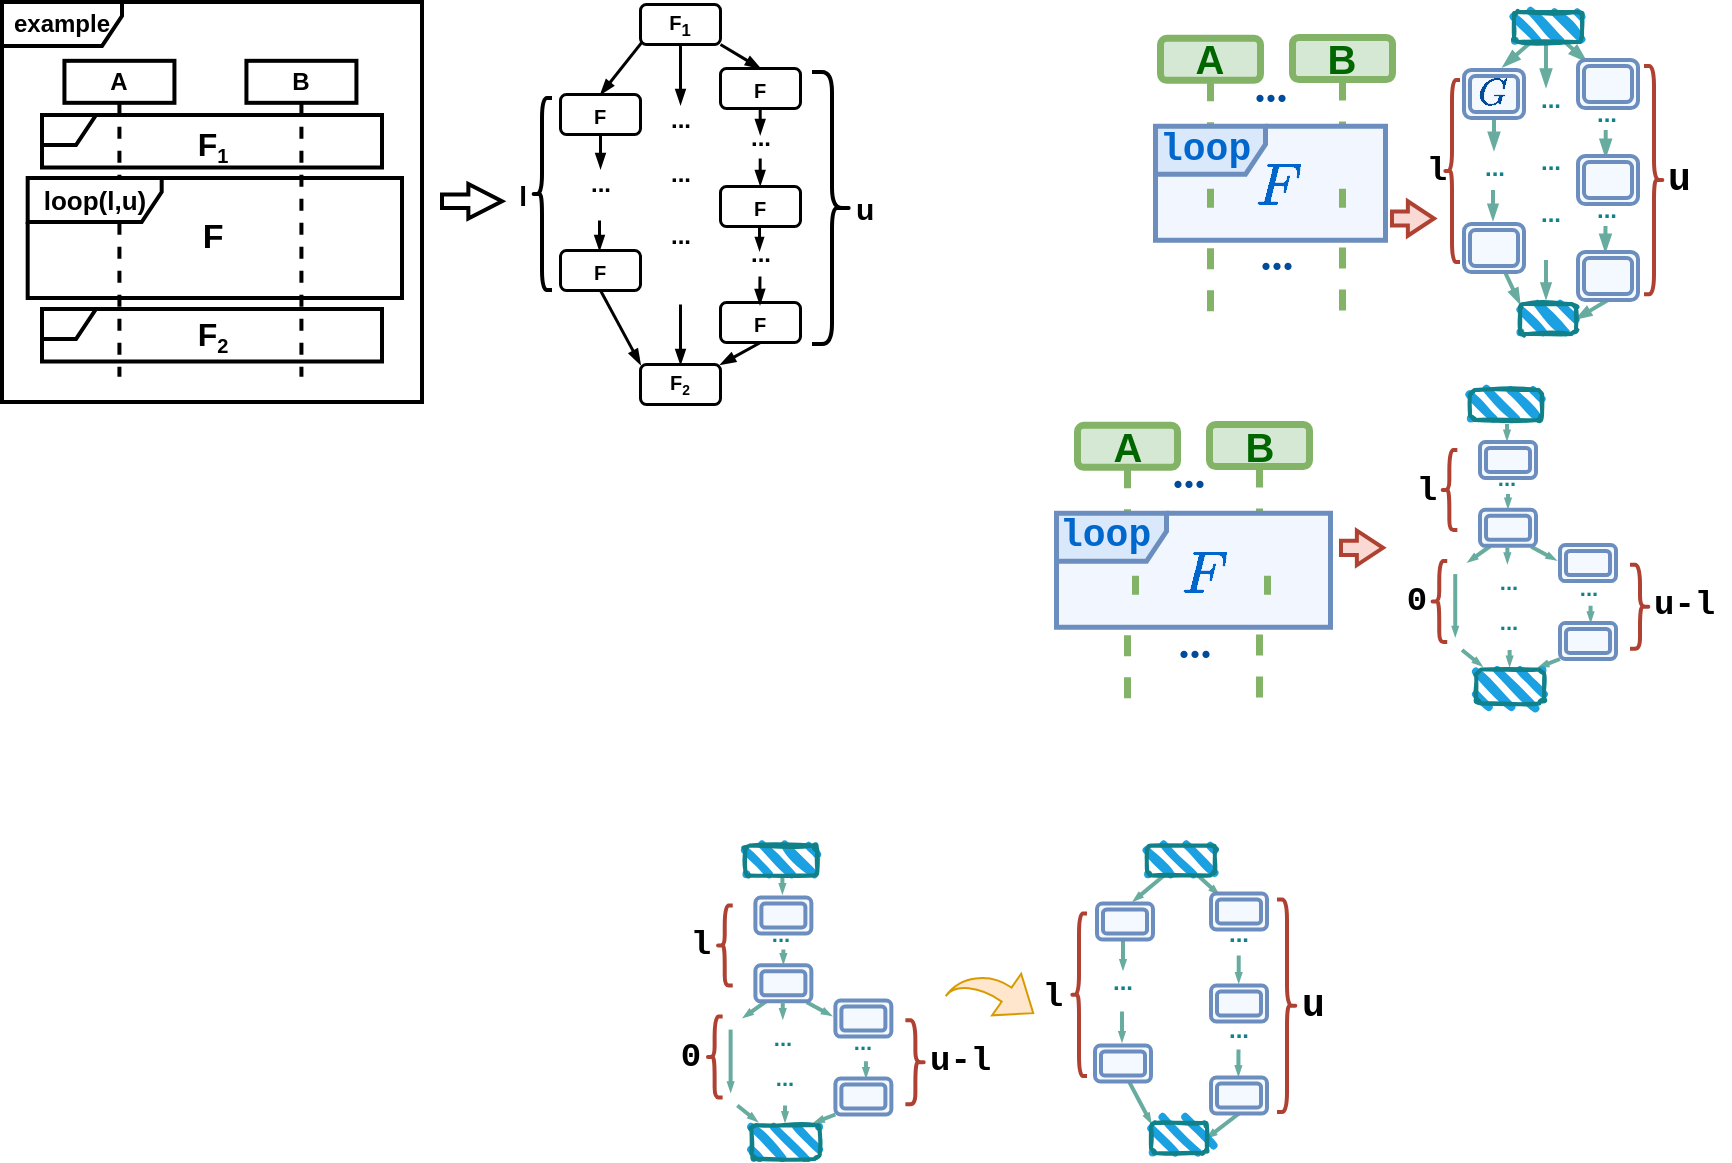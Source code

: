 <mxfile version="28.1.2">
  <diagram name="第 1 页" id="LlDZJBcikCnKS_ieD5xa">
    <mxGraphModel dx="507" dy="344" grid="0" gridSize="10" guides="1" tooltips="1" connect="1" arrows="1" fold="1" page="1" pageScale="1" pageWidth="1169" pageHeight="1654" math="1" shadow="0">
      <root>
        <mxCell id="0" />
        <mxCell id="1" parent="0" />
        <mxCell id="3ZQkabryq9K_oyZJ6_sS-5" style="rounded=0;orthogonalLoop=1;jettySize=auto;html=1;fontStyle=1;strokeWidth=2;endSize=0;endArrow=blockThin;endFill=1;strokeColor=light-dark(#68ab9f, #ededed);" parent="1" edge="1">
          <mxGeometry relative="1" as="geometry">
            <mxPoint x="804.67" y="332.43" as="sourcePoint" />
            <mxPoint x="817" y="339" as="targetPoint" />
          </mxGeometry>
        </mxCell>
        <mxCell id="3ZQkabryq9K_oyZJ6_sS-68" value="" style="edgeStyle=orthogonalEdgeStyle;rounded=0;orthogonalLoop=1;jettySize=auto;html=1;fontStyle=1;strokeWidth=2;endSize=0;endArrow=blockThin;endFill=1;strokeColor=light-dark(#68ab9f, #ededed);startSize=2;" parent="1" edge="1">
          <mxGeometry relative="1" as="geometry">
            <mxPoint x="834.02" y="369.92" as="targetPoint" />
            <mxPoint x="834.28" y="361.93" as="sourcePoint" />
            <Array as="points">
              <mxPoint x="834.28" y="369.92" />
            </Array>
          </mxGeometry>
        </mxCell>
        <mxCell id="3ZQkabryq9K_oyZJ6_sS-72" style="rounded=0;orthogonalLoop=1;jettySize=auto;html=1;fontStyle=1;strokeWidth=2;endSize=0;endArrow=blockThin;endFill=1;strokeColor=light-dark(#68ab9f, #ededed);" parent="1" edge="1">
          <mxGeometry relative="1" as="geometry">
            <mxPoint x="784.17" y="332" as="sourcePoint" />
            <mxPoint x="773" y="340" as="targetPoint" />
          </mxGeometry>
        </mxCell>
        <mxCell id="3ZQkabryq9K_oyZJ6_sS-34" value="" style="edgeStyle=orthogonalEdgeStyle;rounded=0;orthogonalLoop=1;jettySize=auto;html=1;fontStyle=1;strokeWidth=2;endSize=0;endArrow=blockThin;endFill=1;strokeColor=light-dark(#68ab9f, #ededed);startSize=2;" parent="1" edge="1">
          <mxGeometry relative="1" as="geometry">
            <mxPoint x="792.24" y="278.99" as="targetPoint" />
            <mxPoint x="792.5" y="271" as="sourcePoint" />
            <Array as="points">
              <mxPoint x="792.5" y="278.99" />
            </Array>
          </mxGeometry>
        </mxCell>
        <mxCell id="34X_elYX6h45MBW99sLK-50" style="rounded=0;orthogonalLoop=1;jettySize=auto;html=1;exitX=0.029;exitY=0.917;exitDx=0;exitDy=0;fontStyle=1;strokeWidth=1.5;endSize=4;entryX=0.5;entryY=0;entryDx=0;entryDy=0;endArrow=blockThin;endFill=1;exitPerimeter=0;" parent="1" source="34X_elYX6h45MBW99sLK-278" target="34X_elYX6h45MBW99sLK-55" edge="1">
          <mxGeometry relative="1" as="geometry">
            <mxPoint x="366.075" y="76.094" as="sourcePoint" />
          </mxGeometry>
        </mxCell>
        <mxCell id="34X_elYX6h45MBW99sLK-51" style="rounded=0;orthogonalLoop=1;jettySize=auto;html=1;exitX=0.5;exitY=1;exitDx=0;exitDy=0;fontStyle=1;strokeWidth=1.5;endSize=4;endArrow=blockThin;endFill=1;" parent="1" source="34X_elYX6h45MBW99sLK-278" edge="1">
          <mxGeometry relative="1" as="geometry">
            <mxPoint x="371.406" y="90.294" as="sourcePoint" />
            <mxPoint x="379" y="111" as="targetPoint" />
          </mxGeometry>
        </mxCell>
        <mxCell id="34X_elYX6h45MBW99sLK-116" style="rounded=0;orthogonalLoop=1;jettySize=auto;html=1;entryX=0.5;entryY=0;entryDx=0;entryDy=0;fontStyle=1;strokeWidth=1.5;endSize=4;endArrow=blockThin;endFill=1;exitX=1;exitY=1;exitDx=0;exitDy=0;" parent="1" source="34X_elYX6h45MBW99sLK-278" target="34X_elYX6h45MBW99sLK-187" edge="1">
          <mxGeometry relative="1" as="geometry">
            <mxPoint x="400.199" y="78.391" as="sourcePoint" />
            <mxPoint x="444" y="101" as="targetPoint" />
          </mxGeometry>
        </mxCell>
        <mxCell id="34X_elYX6h45MBW99sLK-55" value="&lt;span style=&quot;font-size: 10px;&quot;&gt;F&lt;/span&gt;&lt;span style=&quot;font-size: 8.333px;&quot;&gt;&lt;/span&gt;" style="rounded=1;whiteSpace=wrap;html=1;verticalAlign=bottom;fontStyle=1;strokeWidth=1.5;" parent="1" vertex="1">
          <mxGeometry x="319" y="106" width="40" height="20" as="geometry" />
        </mxCell>
        <mxCell id="34X_elYX6h45MBW99sLK-88" style="edgeStyle=orthogonalEdgeStyle;rounded=0;orthogonalLoop=1;jettySize=auto;html=1;exitX=0.5;exitY=1;exitDx=0;exitDy=0;fontStyle=1;strokeWidth=1.5;endSize=4;endArrow=blockThin;endFill=1;" parent="1" edge="1">
          <mxGeometry relative="1" as="geometry">
            <mxPoint x="338.5" y="184" as="targetPoint" />
            <mxPoint x="338.5" y="169" as="sourcePoint" />
          </mxGeometry>
        </mxCell>
        <mxCell id="34X_elYX6h45MBW99sLK-90" value="" style="rounded=0;orthogonalLoop=1;jettySize=auto;html=1;exitX=0.5;exitY=1;exitDx=0;exitDy=0;fontStyle=1;strokeWidth=1.5;endSize=4;endArrow=blockThin;endFill=1;" parent="1" edge="1">
          <mxGeometry relative="1" as="geometry">
            <mxPoint x="339" y="143" as="targetPoint" />
            <mxPoint x="339" y="126" as="sourcePoint" />
          </mxGeometry>
        </mxCell>
        <mxCell id="34X_elYX6h45MBW99sLK-121" style="rounded=0;orthogonalLoop=1;jettySize=auto;html=1;entryX=0;entryY=0;entryDx=0;entryDy=0;exitX=0.5;exitY=1;exitDx=0;exitDy=0;fontStyle=1;strokeWidth=1.5;endSize=4;endArrow=blockThin;endFill=1;" parent="1" source="34X_elYX6h45MBW99sLK-182" target="34X_elYX6h45MBW99sLK-279" edge="1">
          <mxGeometry relative="1" as="geometry">
            <mxPoint x="328.043" y="220.5" as="sourcePoint" />
            <mxPoint x="364.517" y="255.234" as="targetPoint" />
          </mxGeometry>
        </mxCell>
        <mxCell id="34X_elYX6h45MBW99sLK-118" value="..." style="text;html=1;align=center;verticalAlign=middle;resizable=0;points=[];autosize=1;strokeColor=none;fillColor=none;fontStyle=1;strokeWidth=1.5;" parent="1" vertex="1">
          <mxGeometry x="365" y="106" width="28" height="26" as="geometry" />
        </mxCell>
        <mxCell id="34X_elYX6h45MBW99sLK-119" value="..." style="text;html=1;align=center;verticalAlign=middle;resizable=0;points=[];autosize=1;strokeColor=none;fillColor=none;fontStyle=1;strokeWidth=1.5;" parent="1" vertex="1">
          <mxGeometry x="365" y="133" width="28" height="26" as="geometry" />
        </mxCell>
        <mxCell id="34X_elYX6h45MBW99sLK-122" style="rounded=0;orthogonalLoop=1;jettySize=auto;html=1;entryX=1;entryY=0;entryDx=0;entryDy=0;exitX=0.5;exitY=1;exitDx=0;exitDy=0;fontStyle=1;strokeWidth=1.5;endSize=4;endArrow=blockThin;endFill=1;" parent="1" source="34X_elYX6h45MBW99sLK-196" target="34X_elYX6h45MBW99sLK-279" edge="1">
          <mxGeometry relative="1" as="geometry">
            <mxPoint x="435" y="244.174" as="sourcePoint" />
            <mxPoint x="402.196" y="254.619" as="targetPoint" />
          </mxGeometry>
        </mxCell>
        <mxCell id="34X_elYX6h45MBW99sLK-123" value="..." style="text;html=1;align=center;verticalAlign=middle;resizable=0;points=[];autosize=1;strokeColor=none;fillColor=none;fontStyle=1;strokeWidth=1.5;" parent="1" vertex="1">
          <mxGeometry x="325" y="138" width="28" height="26" as="geometry" />
        </mxCell>
        <mxCell id="34X_elYX6h45MBW99sLK-128" style="rounded=0;orthogonalLoop=1;jettySize=auto;html=1;entryX=0.5;entryY=0;entryDx=0;entryDy=0;fontStyle=1;strokeWidth=1.5;endSize=4;endArrow=blockThin;endFill=1;" parent="1" target="34X_elYX6h45MBW99sLK-279" edge="1">
          <mxGeometry relative="1" as="geometry">
            <mxPoint x="379" y="211" as="sourcePoint" />
            <mxPoint x="391.249" y="245.23" as="targetPoint" />
          </mxGeometry>
        </mxCell>
        <mxCell id="34X_elYX6h45MBW99sLK-182" value="&lt;span style=&quot;font-size: 10px;&quot;&gt;F&lt;/span&gt;&lt;span style=&quot;font-size: 8.333px;&quot;&gt;&lt;/span&gt;" style="rounded=1;whiteSpace=wrap;html=1;verticalAlign=bottom;fontStyle=1;strokeWidth=1.5;" parent="1" vertex="1">
          <mxGeometry x="319" y="184" width="40" height="20" as="geometry" />
        </mxCell>
        <mxCell id="34X_elYX6h45MBW99sLK-187" value="&lt;span style=&quot;font-size: 10px;&quot;&gt;F&lt;/span&gt;&lt;span style=&quot;font-size: 8.333px;&quot;&gt;&lt;/span&gt;" style="rounded=1;whiteSpace=wrap;html=1;verticalAlign=bottom;fontStyle=1;strokeWidth=1.5;" parent="1" vertex="1">
          <mxGeometry x="399" y="93" width="40" height="20" as="geometry" />
        </mxCell>
        <mxCell id="34X_elYX6h45MBW99sLK-190" style="rounded=0;orthogonalLoop=1;jettySize=auto;html=1;exitX=0.5;exitY=1;exitDx=0;exitDy=0;entryX=0.5;entryY=0;entryDx=0;entryDy=0;fontStyle=1;strokeWidth=1.5;endSize=4;endArrow=blockThin;endFill=1;" parent="1" edge="1">
          <mxGeometry relative="1" as="geometry">
            <mxPoint x="418.85" y="113" as="sourcePoint" />
            <mxPoint x="418.85" y="126" as="targetPoint" />
          </mxGeometry>
        </mxCell>
        <mxCell id="34X_elYX6h45MBW99sLK-192" style="edgeStyle=orthogonalEdgeStyle;rounded=0;orthogonalLoop=1;jettySize=auto;html=1;exitX=0.5;exitY=1;exitDx=0;exitDy=0;fontStyle=1;strokeWidth=1.5;endSize=3;endArrow=blockThin;endFill=1;" parent="1" edge="1">
          <mxGeometry relative="1" as="geometry">
            <mxPoint x="418.5" y="184" as="targetPoint" />
            <mxPoint x="418.5" y="172" as="sourcePoint" />
          </mxGeometry>
        </mxCell>
        <mxCell id="34X_elYX6h45MBW99sLK-195" value="&lt;span style=&quot;font-size: 10px;&quot;&gt;F&lt;/span&gt;&lt;span style=&quot;font-size: 8.333px;&quot;&gt;&lt;/span&gt;" style="rounded=1;whiteSpace=wrap;html=1;verticalAlign=bottom;fontStyle=1;strokeWidth=1.5;" parent="1" vertex="1">
          <mxGeometry x="399" y="152" width="40" height="20" as="geometry" />
        </mxCell>
        <mxCell id="34X_elYX6h45MBW99sLK-196" value="&lt;span style=&quot;font-size: 10px;&quot;&gt;F&lt;/span&gt;&lt;span style=&quot;font-size: 8.333px;&quot;&gt;&lt;/span&gt;" style="rounded=1;whiteSpace=wrap;html=1;verticalAlign=bottom;fontStyle=1;strokeWidth=1.5;" parent="1" vertex="1">
          <mxGeometry x="399" y="210" width="40" height="20" as="geometry" />
        </mxCell>
        <mxCell id="34X_elYX6h45MBW99sLK-197" style="edgeStyle=orthogonalEdgeStyle;rounded=0;orthogonalLoop=1;jettySize=auto;html=1;exitX=0.5;exitY=1;exitDx=0;exitDy=0;fontStyle=1;strokeWidth=1.5;endSize=4;endArrow=blockThin;endFill=1;" parent="1" edge="1">
          <mxGeometry relative="1" as="geometry">
            <mxPoint x="418.85" y="151.5" as="targetPoint" />
            <mxPoint x="418.85" y="138" as="sourcePoint" />
          </mxGeometry>
        </mxCell>
        <mxCell id="34X_elYX6h45MBW99sLK-198" value="..." style="text;html=1;align=center;verticalAlign=middle;resizable=0;points=[];autosize=1;strokeColor=none;fillColor=none;fontStyle=1;strokeWidth=1.5;" parent="1" vertex="1">
          <mxGeometry x="405" y="114.75" width="28" height="26" as="geometry" />
        </mxCell>
        <mxCell id="34X_elYX6h45MBW99sLK-201" style="edgeStyle=orthogonalEdgeStyle;rounded=0;orthogonalLoop=1;jettySize=auto;html=1;exitX=0.5;exitY=1;exitDx=0;exitDy=0;fontStyle=1;strokeWidth=1.5;endSize=4;endArrow=blockThin;endFill=1;" parent="1" edge="1">
          <mxGeometry relative="1" as="geometry">
            <mxPoint x="418.74" y="211" as="targetPoint" />
            <mxPoint x="418.74" y="197" as="sourcePoint" />
            <Array as="points">
              <mxPoint x="419" y="201" />
              <mxPoint x="419" y="201" />
            </Array>
          </mxGeometry>
        </mxCell>
        <mxCell id="34X_elYX6h45MBW99sLK-202" value="..." style="text;html=1;align=center;verticalAlign=middle;resizable=0;points=[];autosize=1;strokeColor=none;fillColor=none;fontStyle=1;strokeWidth=1.5;" parent="1" vertex="1">
          <mxGeometry x="405" y="173" width="28" height="26" as="geometry" />
        </mxCell>
        <mxCell id="34X_elYX6h45MBW99sLK-265" value="" style="html=1;shadow=0;dashed=0;align=center;verticalAlign=middle;shape=mxgraph.arrows2.arrow;dy=0.61;dx=16.82;notch=0;strokeWidth=2;" parent="1" vertex="1">
          <mxGeometry x="260" y="151" width="30" height="17.25" as="geometry" />
        </mxCell>
        <mxCell id="34X_elYX6h45MBW99sLK-266" value="" style="group" parent="1" vertex="1" connectable="0">
          <mxGeometry x="40" y="60" width="210" height="200" as="geometry" />
        </mxCell>
        <mxCell id="34X_elYX6h45MBW99sLK-267" value="A" style="shape=umlLifeline;perimeter=lifelinePerimeter;whiteSpace=wrap;html=1;container=0;dropTarget=0;collapsible=0;recursiveResize=0;outlineConnect=0;portConstraint=eastwest;newEdgeStyle={&quot;curved&quot;:0,&quot;rounded&quot;:0};size=21;fontStyle=1;strokeWidth=2;" parent="34X_elYX6h45MBW99sLK-266" vertex="1">
          <mxGeometry x="31.214" y="29.408" width="55" height="158" as="geometry" />
        </mxCell>
        <mxCell id="34X_elYX6h45MBW99sLK-268" value="&lt;font style=&quot;font-size: 13px;&quot;&gt;loop(l,u)&lt;/font&gt;" style="shape=umlFrame;whiteSpace=wrap;html=1;pointerEvents=0;width=67;height=22;container=0;fontStyle=1;strokeWidth=2;" parent="34X_elYX6h45MBW99sLK-266" vertex="1">
          <mxGeometry x="12.84" y="88" width="187.16" height="60" as="geometry" />
        </mxCell>
        <mxCell id="34X_elYX6h45MBW99sLK-269" value="example" style="shape=umlFrame;whiteSpace=wrap;html=1;pointerEvents=0;width=60;height=22;container=0;fontStyle=1;strokeWidth=2;" parent="34X_elYX6h45MBW99sLK-266" vertex="1">
          <mxGeometry width="210" height="200" as="geometry" />
        </mxCell>
        <mxCell id="34X_elYX6h45MBW99sLK-271" value="&lt;font style=&quot;font-size: 17px;&quot;&gt;F&lt;/font&gt;" style="text;html=1;align=center;verticalAlign=middle;resizable=0;points=[];autosize=1;strokeColor=none;fillColor=none;container=0;fontStyle=1;strokeWidth=2;" parent="34X_elYX6h45MBW99sLK-266" vertex="1">
          <mxGeometry x="90.002" y="102.999" width="30" height="30" as="geometry" />
        </mxCell>
        <mxCell id="34X_elYX6h45MBW99sLK-273" value="B" style="shape=umlLifeline;perimeter=lifelinePerimeter;whiteSpace=wrap;html=1;container=0;dropTarget=0;collapsible=0;recursiveResize=0;outlineConnect=0;portConstraint=eastwest;newEdgeStyle={&quot;curved&quot;:0,&quot;rounded&quot;:0};size=21;fontStyle=1;strokeWidth=2;" parent="34X_elYX6h45MBW99sLK-266" vertex="1">
          <mxGeometry x="122.214" y="29.408" width="55" height="158" as="geometry" />
        </mxCell>
        <mxCell id="34X_elYX6h45MBW99sLK-274" value="" style="shape=umlFrame;whiteSpace=wrap;html=1;pointerEvents=0;width=27;height=15;fontStyle=1;strokeWidth=2;container=0;" parent="34X_elYX6h45MBW99sLK-266" vertex="1">
          <mxGeometry x="20" y="56.5" width="170" height="26.25" as="geometry" />
        </mxCell>
        <mxCell id="34X_elYX6h45MBW99sLK-275" value="&lt;span style=&quot;font-size: 16px;&quot;&gt;F&lt;/span&gt;&lt;sub&gt;1&lt;/sub&gt;" style="text;html=1;align=center;verticalAlign=middle;resizable=0;points=[];autosize=1;strokeColor=none;fillColor=none;fontStyle=1;strokeWidth=2;container=0;" parent="34X_elYX6h45MBW99sLK-266" vertex="1">
          <mxGeometry x="85.003" y="56.5" width="40" height="30" as="geometry" />
        </mxCell>
        <mxCell id="34X_elYX6h45MBW99sLK-276" value="" style="shape=umlFrame;whiteSpace=wrap;html=1;pointerEvents=0;width=27;height=15;fontStyle=1;strokeWidth=2;container=0;" parent="34X_elYX6h45MBW99sLK-266" vertex="1">
          <mxGeometry x="20" y="153.5" width="170" height="26.25" as="geometry" />
        </mxCell>
        <mxCell id="34X_elYX6h45MBW99sLK-277" value="&lt;span style=&quot;font-size: 16px;&quot;&gt;F&lt;/span&gt;&lt;sub&gt;2&lt;/sub&gt;" style="text;html=1;align=center;verticalAlign=middle;resizable=0;points=[];autosize=1;strokeColor=none;fillColor=none;fontStyle=1;strokeWidth=2;container=0;" parent="34X_elYX6h45MBW99sLK-266" vertex="1">
          <mxGeometry x="85.0" y="151.5" width="40" height="30" as="geometry" />
        </mxCell>
        <mxCell id="34X_elYX6h45MBW99sLK-278" value="&lt;span style=&quot;font-size: 10px;&quot;&gt;F&lt;sub&gt;1&lt;/sub&gt;&lt;/span&gt;&lt;span style=&quot;font-size: 8.333px;&quot;&gt;&lt;/span&gt;" style="rounded=1;whiteSpace=wrap;html=1;verticalAlign=bottom;fontStyle=1;strokeWidth=1.5;" parent="1" vertex="1">
          <mxGeometry x="359" y="61" width="40" height="20" as="geometry" />
        </mxCell>
        <mxCell id="34X_elYX6h45MBW99sLK-279" value="&lt;span style=&quot;font-size: 10px;&quot;&gt;F&lt;/span&gt;&lt;span style=&quot;font-size: 8.333px;&quot;&gt;&lt;sub&gt;2&lt;/sub&gt;&lt;/span&gt;" style="rounded=1;whiteSpace=wrap;html=1;verticalAlign=bottom;fontStyle=1;strokeWidth=1.5;" parent="1" vertex="1">
          <mxGeometry x="359" y="241" width="40" height="20" as="geometry" />
        </mxCell>
        <mxCell id="34X_elYX6h45MBW99sLK-283" value="..." style="text;html=1;align=center;verticalAlign=middle;resizable=0;points=[];autosize=1;strokeColor=none;fillColor=none;fontStyle=1;strokeWidth=1.5;" parent="1" vertex="1">
          <mxGeometry x="365" y="164" width="28" height="26" as="geometry" />
        </mxCell>
        <mxCell id="34X_elYX6h45MBW99sLK-284" value="" style="shape=curlyBracket;whiteSpace=wrap;html=1;rounded=1;labelPosition=left;verticalLabelPosition=middle;align=right;verticalAlign=middle;strokeWidth=2;" parent="1" vertex="1">
          <mxGeometry x="305" y="108" width="10" height="96" as="geometry" />
        </mxCell>
        <mxCell id="34X_elYX6h45MBW99sLK-285" value="&lt;b&gt;&lt;font face=&quot;Helvetica&quot; style=&quot;font-size: 14px;&quot;&gt;l&lt;/font&gt;&lt;/b&gt;" style="text;html=1;align=center;verticalAlign=middle;resizable=0;points=[];autosize=1;strokeColor=none;fillColor=none;" parent="1" vertex="1">
          <mxGeometry x="285" y="142" width="30" height="30" as="geometry" />
        </mxCell>
        <mxCell id="34X_elYX6h45MBW99sLK-286" value="&lt;font size=&quot;1&quot; style=&quot;&quot;&gt;&lt;b style=&quot;font-size: 15px;&quot;&gt;u&lt;/b&gt;&lt;/font&gt;" style="shape=curlyBracket;whiteSpace=wrap;html=1;rounded=1;flipH=1;labelPosition=right;verticalLabelPosition=middle;align=left;verticalAlign=middle;strokeWidth=2;" parent="1" vertex="1">
          <mxGeometry x="445" y="95" width="20" height="136" as="geometry" />
        </mxCell>
        <mxCell id="8MqV6CuxTsQ62eVBp-k_-196" value="" style="rounded=0;orthogonalLoop=1;jettySize=auto;html=1;exitX=0.5;exitY=1;exitDx=0;exitDy=0;fontStyle=1;strokeWidth=2;endSize=4;endArrow=blockThin;endFill=1;strokeColor=light-dark(#68ab9f, #ededed);" parent="1" edge="1">
          <mxGeometry relative="1" as="geometry">
            <mxPoint x="786" y="134" as="targetPoint" />
            <mxPoint x="786" y="117" as="sourcePoint" />
          </mxGeometry>
        </mxCell>
        <mxCell id="8MqV6CuxTsQ62eVBp-k_-197" style="rounded=0;orthogonalLoop=1;jettySize=auto;html=1;fontStyle=1;strokeWidth=2;endSize=4;endArrow=blockThin;endFill=1;exitX=0.75;exitY=1;exitDx=0;exitDy=0;strokeColor=light-dark(#68ab9f, #ededed);entryX=0.137;entryY=0.028;entryDx=0;entryDy=0;entryPerimeter=0;" parent="1" source="8MqV6CuxTsQ62eVBp-k_-198" target="8MqV6CuxTsQ62eVBp-k_-218" edge="1">
          <mxGeometry relative="1" as="geometry">
            <mxPoint x="844" y="69" as="sourcePoint" />
            <mxPoint x="850" y="81" as="targetPoint" />
          </mxGeometry>
        </mxCell>
        <mxCell id="8MqV6CuxTsQ62eVBp-k_-199" style="rounded=0;orthogonalLoop=1;jettySize=auto;html=1;exitX=0.25;exitY=1;exitDx=0;exitDy=0;fontStyle=1;strokeWidth=2;endSize=4;entryX=0.649;entryY=-0.068;entryDx=0;entryDy=0;endArrow=blockThin;endFill=1;strokeColor=light-dark(#68ab9f, #ededed);entryPerimeter=0;" parent="1" source="8MqV6CuxTsQ62eVBp-k_-198" target="8MqV6CuxTsQ62eVBp-k_-216" edge="1">
          <mxGeometry relative="1" as="geometry">
            <mxPoint x="812.16" y="76" as="sourcePoint" />
            <mxPoint x="791.5" y="90" as="targetPoint" />
          </mxGeometry>
        </mxCell>
        <mxCell id="8MqV6CuxTsQ62eVBp-k_-201" style="edgeStyle=orthogonalEdgeStyle;rounded=0;orthogonalLoop=1;jettySize=auto;html=1;exitX=0.5;exitY=1;exitDx=0;exitDy=0;fontStyle=1;strokeWidth=2;endSize=3;endArrow=blockThin;endFill=1;strokeColor=light-dark(#68ab9f, #ededed);" parent="1" edge="1">
          <mxGeometry relative="1" as="geometry">
            <mxPoint x="785.5" y="169" as="targetPoint" />
            <mxPoint x="785.5" y="154" as="sourcePoint" />
          </mxGeometry>
        </mxCell>
        <mxCell id="8MqV6CuxTsQ62eVBp-k_-202" style="rounded=0;orthogonalLoop=1;jettySize=auto;html=1;entryX=0;entryY=0;entryDx=0;entryDy=0;exitX=0.5;exitY=1;exitDx=0;exitDy=0;fontStyle=1;strokeWidth=2;endSize=3;endArrow=blockThin;endFill=1;strokeColor=light-dark(#68ab9f, #ededed);" parent="1" target="8MqV6CuxTsQ62eVBp-k_-230" edge="1">
          <mxGeometry relative="1" as="geometry">
            <mxPoint x="791" y="194" as="sourcePoint" />
            <mxPoint x="811" y="229.0" as="targetPoint" />
          </mxGeometry>
        </mxCell>
        <mxCell id="8MqV6CuxTsQ62eVBp-k_-203" value="..." style="text;html=1;align=center;verticalAlign=middle;resizable=0;points=[];autosize=1;strokeColor=none;fillColor=none;fontStyle=1;strokeWidth=1.5;fontColor=light-dark(#10808a, #ededed);" parent="1" vertex="1">
          <mxGeometry x="800" y="96.4" width="28" height="26" as="geometry" />
        </mxCell>
        <mxCell id="8MqV6CuxTsQ62eVBp-k_-204" value="..." style="text;html=1;align=center;verticalAlign=middle;resizable=0;points=[];autosize=1;strokeColor=none;fillColor=none;fontStyle=1;strokeWidth=1.5;fontColor=light-dark(#10808a, #ededed);" parent="1" vertex="1">
          <mxGeometry x="800" y="126.65" width="28" height="26" as="geometry" />
        </mxCell>
        <mxCell id="8MqV6CuxTsQ62eVBp-k_-205" style="rounded=0;orthogonalLoop=1;jettySize=auto;html=1;exitX=0.5;exitY=1;exitDx=0;exitDy=0;fontStyle=1;strokeWidth=2;endSize=3;endArrow=blockThin;endFill=1;strokeColor=light-dark(#68ab9f, #ededed);entryX=1;entryY=0.5;entryDx=0;entryDy=0;" parent="1" source="8MqV6CuxTsQ62eVBp-k_-220" target="8MqV6CuxTsQ62eVBp-k_-230" edge="1">
          <mxGeometry relative="1" as="geometry">
            <mxPoint x="857" y="220" as="sourcePoint" />
            <mxPoint x="840" y="226.75" as="targetPoint" />
          </mxGeometry>
        </mxCell>
        <mxCell id="8MqV6CuxTsQ62eVBp-k_-206" value="..." style="text;html=1;align=center;verticalAlign=middle;resizable=0;points=[];autosize=1;strokeColor=none;fillColor=none;fontStyle=1;strokeWidth=1.5;fontColor=light-dark(#10808a, #ededed);" parent="1" vertex="1">
          <mxGeometry x="772" y="130" width="28" height="26" as="geometry" />
        </mxCell>
        <mxCell id="8MqV6CuxTsQ62eVBp-k_-207" style="rounded=0;orthogonalLoop=1;jettySize=auto;html=1;entryX=0.5;entryY=0;entryDx=0;entryDy=0;fontStyle=1;strokeWidth=2;endSize=3;endArrow=blockThin;endFill=1;strokeColor=light-dark(#68ab9f, #ededed);" parent="1" edge="1">
          <mxGeometry relative="1" as="geometry">
            <mxPoint x="812" y="189" as="sourcePoint" />
            <mxPoint x="812" y="208.4" as="targetPoint" />
          </mxGeometry>
        </mxCell>
        <mxCell id="8MqV6CuxTsQ62eVBp-k_-208" style="edgeStyle=orthogonalEdgeStyle;rounded=0;orthogonalLoop=1;jettySize=auto;html=1;exitX=0.5;exitY=1;exitDx=0;exitDy=0;fontStyle=1;strokeWidth=2;endSize=4;endArrow=blockThin;endFill=1;strokeColor=light-dark(#68ab9f, #ededed);" parent="1" edge="1">
          <mxGeometry relative="1" as="geometry">
            <mxPoint x="841.85" y="137.5" as="targetPoint" />
            <mxPoint x="841.85" y="124" as="sourcePoint" />
          </mxGeometry>
        </mxCell>
        <mxCell id="8MqV6CuxTsQ62eVBp-k_-209" value="..." style="text;html=1;align=center;verticalAlign=middle;resizable=0;points=[];autosize=1;strokeColor=none;fillColor=none;fontStyle=1;strokeWidth=1.5;fontColor=light-dark(#10808a, #ededed);" parent="1" vertex="1">
          <mxGeometry x="828" y="103" width="28" height="26" as="geometry" />
        </mxCell>
        <mxCell id="8MqV6CuxTsQ62eVBp-k_-210" value="..." style="text;html=1;align=center;verticalAlign=middle;resizable=0;points=[];autosize=1;strokeColor=none;fillColor=none;fontStyle=1;strokeWidth=1.5;fontColor=light-dark(#10808a, #ededed);" parent="1" vertex="1">
          <mxGeometry x="828" y="151.25" width="28" height="26" as="geometry" />
        </mxCell>
        <mxCell id="8MqV6CuxTsQ62eVBp-k_-211" value="..." style="text;html=1;align=center;verticalAlign=middle;resizable=0;points=[];autosize=1;strokeColor=none;fillColor=none;fontStyle=1;strokeWidth=1.5;fontColor=light-dark(#10808a, #ededed);" parent="1" vertex="1">
          <mxGeometry x="800" y="152.65" width="28" height="26" as="geometry" />
        </mxCell>
        <mxCell id="8MqV6CuxTsQ62eVBp-k_-212" value="" style="shape=curlyBracket;whiteSpace=wrap;html=1;rounded=1;labelPosition=left;verticalLabelPosition=middle;align=right;verticalAlign=middle;strokeWidth=2;fillColor=#fad9d5;strokeColor=#ae4132;" parent="1" vertex="1">
          <mxGeometry x="761" y="99" width="8" height="91" as="geometry" />
        </mxCell>
        <mxCell id="8MqV6CuxTsQ62eVBp-k_-213" value="&lt;font face=&quot;Courier New&quot; style=&quot;font-size: 19px;&quot;&gt;&lt;b style=&quot;&quot;&gt;u&lt;/b&gt;&lt;/font&gt;" style="shape=curlyBracket;whiteSpace=wrap;html=1;rounded=1;flipH=1;labelPosition=right;verticalLabelPosition=middle;align=left;verticalAlign=middle;strokeWidth=2;fillColor=#fad9d5;strokeColor=#ae4132;" parent="1" vertex="1">
          <mxGeometry x="861" y="92" width="10" height="114.11" as="geometry" />
        </mxCell>
        <mxCell id="8MqV6CuxTsQ62eVBp-k_-214" value="" style="edgeStyle=orthogonalEdgeStyle;rounded=0;orthogonalLoop=1;jettySize=auto;html=1;exitX=0.5;exitY=1;exitDx=0;exitDy=0;fontStyle=1;strokeWidth=2;endSize=4;endArrow=blockThin;endFill=1;strokeColor=light-dark(#68ab9f, #ededed);" parent="1" edge="1">
          <mxGeometry relative="1" as="geometry">
            <mxPoint x="841.74" y="185" as="targetPoint" />
            <mxPoint x="841.74" y="172" as="sourcePoint" />
            <Array as="points">
              <mxPoint x="842" y="185" />
            </Array>
          </mxGeometry>
        </mxCell>
        <mxCell id="8MqV6CuxTsQ62eVBp-k_-215" value="&lt;b&gt;&lt;font face=&quot;Courier New&quot; style=&quot;font-size: 17px;&quot;&gt;l&lt;/font&gt;&lt;/b&gt;" style="text;html=1;align=center;verticalAlign=middle;resizable=0;points=[];autosize=1;strokeColor=none;fillColor=none;" parent="1" vertex="1">
          <mxGeometry x="743" y="129" width="28" height="32" as="geometry" />
        </mxCell>
        <mxCell id="8MqV6CuxTsQ62eVBp-k_-216" value="&lt;b&gt;&lt;font style=&quot;color: rgb(0, 76, 153); font-size: 16px;&quot;&gt;\(G\)&lt;/font&gt;&lt;/b&gt;" style="shape=ext;double=1;rounded=1;whiteSpace=wrap;html=1;fillColor=#F4F9FF;strokeColor=#6c8ebf;strokeWidth=2;" parent="1" vertex="1">
          <mxGeometry x="771" y="94" width="30" height="24" as="geometry" />
        </mxCell>
        <mxCell id="8MqV6CuxTsQ62eVBp-k_-217" value="" style="shape=ext;double=1;rounded=1;whiteSpace=wrap;html=1;fillColor=#F4F9FF;strokeColor=#6c8ebf;strokeWidth=2;" parent="1" vertex="1">
          <mxGeometry x="771" y="171" width="30" height="24" as="geometry" />
        </mxCell>
        <mxCell id="8MqV6CuxTsQ62eVBp-k_-218" value="" style="shape=ext;double=1;rounded=1;whiteSpace=wrap;html=1;fillColor=#F4F9FF;strokeColor=#6c8ebf;strokeWidth=2;" parent="1" vertex="1">
          <mxGeometry x="828" y="89" width="30" height="24" as="geometry" />
        </mxCell>
        <mxCell id="8MqV6CuxTsQ62eVBp-k_-219" value="" style="shape=ext;double=1;rounded=1;whiteSpace=wrap;html=1;fillColor=#F4F9FF;strokeColor=#6c8ebf;strokeWidth=2;" parent="1" vertex="1">
          <mxGeometry x="828" y="137" width="30" height="24" as="geometry" />
        </mxCell>
        <mxCell id="8MqV6CuxTsQ62eVBp-k_-220" value="" style="shape=ext;double=1;rounded=1;whiteSpace=wrap;html=1;fillColor=#F4F9FF;strokeColor=#6c8ebf;strokeWidth=2;" parent="1" vertex="1">
          <mxGeometry x="828" y="185" width="30" height="24" as="geometry" />
        </mxCell>
        <mxCell id="8MqV6CuxTsQ62eVBp-k_-229" value="" style="html=1;shadow=0;dashed=0;align=center;verticalAlign=middle;shape=mxgraph.arrows2.arrow;dy=0.59;dx=13.07;notch=0;strokeWidth=2;fillColor=#fad9d5;strokeColor=#ae4132;" parent="1" vertex="1">
          <mxGeometry x="735" y="159.63" width="21" height="17.25" as="geometry" />
        </mxCell>
        <mxCell id="8MqV6CuxTsQ62eVBp-k_-230" value="" style="rounded=1;whiteSpace=wrap;html=1;strokeWidth=2;fillWeight=4;hachureGap=8;hachureAngle=45;fillColor=#1ba1e2;sketch=1;strokeColor=light-dark(#108089, #ededed);" parent="1" vertex="1">
          <mxGeometry x="799" y="211" width="28" height="15" as="geometry" />
        </mxCell>
        <mxCell id="GDmx1VnzyM_21PHYw0Dx-16" value="&lt;b&gt;&lt;font style=&quot;font-size: 22px; color: rgb(0, 76, 153);&quot; face=&quot;Comic Sans MS&quot;&gt;...&lt;/font&gt;&lt;/b&gt;" style="text;html=1;align=center;verticalAlign=middle;resizable=0;points=[];autosize=1;strokeColor=none;fillColor=none;fontColor=light-dark(#12739e, #ededed);" parent="1" vertex="1">
          <mxGeometry x="650.5" y="83.93" width="47" height="38" as="geometry" />
        </mxCell>
        <mxCell id="GDmx1VnzyM_21PHYw0Dx-17" value="&lt;font face=&quot;Helvetica&quot; style=&quot;color: rgb(0, 102, 0); font-size: 20px;&quot;&gt;&lt;b style=&quot;&quot;&gt;A&lt;/b&gt;&lt;/font&gt;" style="shape=umlLifeline;perimeter=lifelinePerimeter;whiteSpace=wrap;html=1;container=1;dropTarget=0;collapsible=0;recursiveResize=0;outlineConnect=0;portConstraint=eastwest;newEdgeStyle={&quot;curved&quot;:0,&quot;rounded&quot;:0};size=21;fillColor=#d5e8d4;strokeColor=#82b366;strokeWidth=3.5;rounded=1;shadow=0;" parent="1" vertex="1">
          <mxGeometry x="619" y="77.92" width="50" height="140.08" as="geometry" />
        </mxCell>
        <mxCell id="GDmx1VnzyM_21PHYw0Dx-18" value="&lt;font face=&quot;Helvetica&quot; style=&quot;color: rgb(0, 102, 0); font-size: 20px;&quot;&gt;&lt;b style=&quot;&quot;&gt;B&lt;/b&gt;&lt;/font&gt;" style="shape=umlLifeline;perimeter=lifelinePerimeter;whiteSpace=wrap;html=1;container=1;dropTarget=0;collapsible=0;recursiveResize=0;outlineConnect=0;portConstraint=eastwest;newEdgeStyle={&quot;curved&quot;:0,&quot;rounded&quot;:0};size=21;fillColor=#d5e8d4;strokeColor=#82b366;strokeWidth=3.5;rounded=1;shadow=0;" parent="1" vertex="1">
          <mxGeometry x="685" y="77.5" width="50" height="137.5" as="geometry" />
        </mxCell>
        <mxCell id="GDmx1VnzyM_21PHYw0Dx-10" value="&lt;b style=&quot;color: rgb(0, 103, 204); font-family: &amp;quot;Courier New&amp;quot;;&quot;&gt;&lt;font style=&quot;font-size: 19px;&quot;&gt;loop&lt;/font&gt;&lt;/b&gt;" style="shape=umlFrame;whiteSpace=wrap;html=1;pointerEvents=0;width=55;height=24;fillColor=#dae8fc;strokeColor=#6c8ebf;fillStyle=auto;shadow=0;strokeWidth=2.5;swimlaneFillColor=light-dark(#F2F7FF,#002813);align=left;" parent="1" vertex="1">
          <mxGeometry x="616.5" y="121.93" width="115" height="57" as="geometry" />
        </mxCell>
        <mxCell id="GDmx1VnzyM_21PHYw0Dx-12" value="&lt;b&gt;&lt;font style=&quot;font-size: 22px; color: rgb(0, 76, 153);&quot; face=&quot;Comic Sans MS&quot;&gt;...&lt;/font&gt;&lt;/b&gt;" style="text;html=1;align=center;verticalAlign=middle;resizable=0;points=[];autosize=1;strokeColor=none;fillColor=none;fontColor=light-dark(#12739e, #ededed);" parent="1" vertex="1">
          <mxGeometry x="653.5" y="168.25" width="47" height="38" as="geometry" />
        </mxCell>
        <mxCell id="GDmx1VnzyM_21PHYw0Dx-13" value="&lt;font style=&quot;color: rgb(0, 102, 204); font-size: 25px;&quot;&gt;\(F\)&lt;/font&gt;" style="text;html=1;align=center;verticalAlign=middle;resizable=0;points=[];autosize=1;strokeColor=none;fillColor=none;fontStyle=1;strokeWidth=2;container=0;" parent="1" vertex="1">
          <mxGeometry x="646" y="131.43" width="64" height="42" as="geometry" />
        </mxCell>
        <mxCell id="GDmx1VnzyM_21PHYw0Dx-30" value="" style="shape=partialRectangle;whiteSpace=wrap;html=1;top=0;bottom=0;fillColor=none;strokeColor=#82b366;strokeWidth=3.5;" parent="1" vertex="1">
          <mxGeometry x="644" y="154.93" width="66" height="6" as="geometry" />
        </mxCell>
        <mxCell id="8MqV6CuxTsQ62eVBp-k_-200" style="rounded=0;orthogonalLoop=1;jettySize=auto;html=1;fontStyle=1;strokeWidth=2;endSize=4;endArrow=blockThin;endFill=1;strokeColor=light-dark(#68ab9f, #ededed);" parent="1" edge="1">
          <mxGeometry relative="1" as="geometry">
            <mxPoint x="812" y="79.4" as="sourcePoint" />
            <mxPoint x="812" y="102.4" as="targetPoint" />
          </mxGeometry>
        </mxCell>
        <mxCell id="8MqV6CuxTsQ62eVBp-k_-198" value="" style="rounded=1;whiteSpace=wrap;html=1;strokeWidth=2;fillWeight=4;hachureGap=8;hachureAngle=45;fillColor=#1ba1e2;sketch=1;strokeColor=light-dark(#108089, #ededed);" parent="1" vertex="1">
          <mxGeometry x="796" y="65" width="34" height="15" as="geometry" />
        </mxCell>
        <mxCell id="3ZQkabryq9K_oyZJ6_sS-1" value="" style="rounded=0;orthogonalLoop=1;jettySize=auto;html=1;exitX=0.5;exitY=1;exitDx=0;exitDy=0;fontStyle=1;strokeWidth=2;endSize=0;endArrow=blockThin;endFill=1;strokeColor=light-dark(#68ab9f, #ededed);" parent="1" edge="1">
          <mxGeometry relative="1" as="geometry">
            <mxPoint x="793" y="313" as="targetPoint" />
            <mxPoint x="793" y="306" as="sourcePoint" />
          </mxGeometry>
        </mxCell>
        <mxCell id="3ZQkabryq9K_oyZJ6_sS-8" style="rounded=0;orthogonalLoop=1;jettySize=auto;html=1;fontStyle=1;strokeWidth=2;endSize=0;endArrow=blockThin;endFill=1;strokeColor=light-dark(#68ab9f, #ededed);exitX=0;exitY=1;exitDx=0;exitDy=0;entryX=0.08;entryY=1.071;entryDx=0;entryDy=0;entryPerimeter=0;" parent="1" source="3ZQkabryq9K_oyZJ6_sS-84" target="3ZQkabryq9K_oyZJ6_sS-87" edge="1">
          <mxGeometry relative="1" as="geometry">
            <mxPoint x="809.33" y="384.8" as="sourcePoint" />
            <mxPoint x="803.83" y="393.05" as="targetPoint" />
          </mxGeometry>
        </mxCell>
        <mxCell id="3ZQkabryq9K_oyZJ6_sS-9" value="&lt;font style=&quot;font-size: 11px;&quot;&gt;...&lt;/font&gt;" style="text;html=1;align=center;verticalAlign=middle;resizable=0;points=[];autosize=1;strokeColor=none;fillColor=none;fontStyle=1;strokeWidth=1.5;fontColor=light-dark(#10808a, #ededed);" parent="1" vertex="1">
          <mxGeometry x="778" y="285" width="27" height="26" as="geometry" />
        </mxCell>
        <mxCell id="3ZQkabryq9K_oyZJ6_sS-10" style="rounded=0;orthogonalLoop=1;jettySize=auto;html=1;fontStyle=1;strokeWidth=2;endSize=0;endArrow=blockThin;endFill=1;strokeColor=light-dark(#68ab9f, #ededed);" parent="1" edge="1">
          <mxGeometry relative="1" as="geometry">
            <mxPoint x="766.62" y="346.05" as="sourcePoint" />
            <mxPoint x="766.62" y="377.05" as="targetPoint" />
          </mxGeometry>
        </mxCell>
        <mxCell id="3ZQkabryq9K_oyZJ6_sS-15" value="" style="shape=curlyBracket;whiteSpace=wrap;html=1;rounded=1;labelPosition=left;verticalLabelPosition=middle;align=right;verticalAlign=middle;strokeWidth=2;fillColor=#fad9d5;strokeColor=#ae4132;" parent="1" vertex="1">
          <mxGeometry x="759.67" y="284" width="8" height="40" as="geometry" />
        </mxCell>
        <mxCell id="3ZQkabryq9K_oyZJ6_sS-17" value="" style="edgeStyle=orthogonalEdgeStyle;rounded=0;orthogonalLoop=1;jettySize=auto;html=1;fontStyle=1;strokeWidth=2;endSize=0;endArrow=blockThin;endFill=1;strokeColor=light-dark(#68ab9f, #ededed);" parent="1" edge="1">
          <mxGeometry relative="1" as="geometry">
            <mxPoint x="793.83" y="392" as="targetPoint" />
            <mxPoint x="793.83" y="384" as="sourcePoint" />
            <Array as="points">
              <mxPoint x="794.48" y="392" />
            </Array>
          </mxGeometry>
        </mxCell>
        <mxCell id="3ZQkabryq9K_oyZJ6_sS-18" value="&lt;b&gt;&lt;font face=&quot;Courier New&quot; style=&quot;font-size: 17px;&quot;&gt;l&lt;/font&gt;&lt;/b&gt;" style="text;html=1;align=center;verticalAlign=middle;resizable=0;points=[];autosize=1;strokeColor=none;fillColor=none;" parent="1" vertex="1">
          <mxGeometry x="737.67" y="288.5" width="28" height="32" as="geometry" />
        </mxCell>
        <mxCell id="3ZQkabryq9K_oyZJ6_sS-19" value="" style="shape=ext;double=1;rounded=1;whiteSpace=wrap;html=1;fillColor=#F4F9FF;strokeColor=#6c8ebf;strokeWidth=2;" parent="1" vertex="1">
          <mxGeometry x="779" y="280" width="28" height="18" as="geometry" />
        </mxCell>
        <mxCell id="3ZQkabryq9K_oyZJ6_sS-30" value="" style="shape=curlyBracket;whiteSpace=wrap;html=1;rounded=1;labelPosition=left;verticalLabelPosition=middle;align=right;verticalAlign=middle;strokeWidth=2;fillColor=#fad9d5;strokeColor=#ae4132;" parent="1" vertex="1">
          <mxGeometry x="754.62" y="339.55" width="8" height="40.5" as="geometry" />
        </mxCell>
        <mxCell id="3ZQkabryq9K_oyZJ6_sS-31" value="&lt;font face=&quot;Courier New&quot;&gt;&lt;span style=&quot;font-size: 17px;&quot;&gt;&lt;b&gt;0&lt;/b&gt;&lt;/span&gt;&lt;/font&gt;" style="text;html=1;align=center;verticalAlign=middle;resizable=0;points=[];autosize=1;strokeColor=none;fillColor=none;" parent="1" vertex="1">
          <mxGeometry x="732.62" y="343.8" width="28" height="32" as="geometry" />
        </mxCell>
        <mxCell id="3ZQkabryq9K_oyZJ6_sS-37" value="" style="shape=ext;double=1;rounded=1;whiteSpace=wrap;html=1;fillColor=#F4F9FF;strokeColor=#6c8ebf;strokeWidth=2;" parent="1" vertex="1">
          <mxGeometry x="779" y="313.93" width="28" height="18" as="geometry" />
        </mxCell>
        <mxCell id="3ZQkabryq9K_oyZJ6_sS-42" value="" style="html=1;shadow=0;dashed=0;align=center;verticalAlign=middle;shape=mxgraph.arrows2.arrow;dy=0.59;dx=13.07;notch=0;strokeWidth=2;fillColor=#fad9d5;strokeColor=#ae4132;" parent="1" vertex="1">
          <mxGeometry x="709.5" y="324.3" width="21" height="17.25" as="geometry" />
        </mxCell>
        <mxCell id="3ZQkabryq9K_oyZJ6_sS-43" value="&lt;b&gt;&lt;font style=&quot;font-size: 22px; color: rgb(0, 76, 153);&quot; face=&quot;Comic Sans MS&quot;&gt;...&lt;/font&gt;&lt;/b&gt;" style="text;html=1;align=center;verticalAlign=middle;resizable=0;points=[];autosize=1;strokeColor=none;fillColor=none;fontColor=light-dark(#12739e, #ededed);" parent="1" vertex="1">
          <mxGeometry x="609" y="277.43" width="47" height="38" as="geometry" />
        </mxCell>
        <mxCell id="3ZQkabryq9K_oyZJ6_sS-44" value="&lt;font face=&quot;Helvetica&quot; style=&quot;color: rgb(0, 102, 0); font-size: 20px;&quot;&gt;&lt;b style=&quot;&quot;&gt;A&lt;/b&gt;&lt;/font&gt;" style="shape=umlLifeline;perimeter=lifelinePerimeter;whiteSpace=wrap;html=1;container=1;dropTarget=0;collapsible=0;recursiveResize=0;outlineConnect=0;portConstraint=eastwest;newEdgeStyle={&quot;curved&quot;:0,&quot;rounded&quot;:0};size=21;fillColor=#d5e8d4;strokeColor=#82b366;strokeWidth=3.5;rounded=1;shadow=0;" parent="1" vertex="1">
          <mxGeometry x="577.5" y="271.42" width="50" height="140.08" as="geometry" />
        </mxCell>
        <mxCell id="3ZQkabryq9K_oyZJ6_sS-45" value="&lt;font face=&quot;Helvetica&quot; style=&quot;color: rgb(0, 102, 0); font-size: 20px;&quot;&gt;&lt;b style=&quot;&quot;&gt;B&lt;/b&gt;&lt;/font&gt;" style="shape=umlLifeline;perimeter=lifelinePerimeter;whiteSpace=wrap;html=1;container=1;dropTarget=0;collapsible=0;recursiveResize=0;outlineConnect=0;portConstraint=eastwest;newEdgeStyle={&quot;curved&quot;:0,&quot;rounded&quot;:0};size=21;fillColor=#d5e8d4;strokeColor=#82b366;strokeWidth=3.5;rounded=1;shadow=0;" parent="1" vertex="1">
          <mxGeometry x="643.5" y="271" width="50" height="137.5" as="geometry" />
        </mxCell>
        <mxCell id="3ZQkabryq9K_oyZJ6_sS-46" value="&lt;b style=&quot;color: rgb(0, 103, 204); font-family: &amp;quot;Courier New&amp;quot;;&quot;&gt;&lt;font style=&quot;font-size: 19px;&quot;&gt;loop&lt;/font&gt;&lt;/b&gt;" style="shape=umlFrame;whiteSpace=wrap;html=1;pointerEvents=0;width=55;height=24;fillColor=#dae8fc;strokeColor=#6c8ebf;fillStyle=auto;shadow=0;strokeWidth=2.5;swimlaneFillColor=light-dark(#F2F7FF,#002813);align=left;" parent="1" vertex="1">
          <mxGeometry x="567" y="315.43" width="137" height="57" as="geometry" />
        </mxCell>
        <mxCell id="3ZQkabryq9K_oyZJ6_sS-47" value="&lt;b&gt;&lt;font style=&quot;font-size: 22px; color: rgb(0, 76, 153);&quot; face=&quot;Comic Sans MS&quot;&gt;...&lt;/font&gt;&lt;/b&gt;" style="text;html=1;align=center;verticalAlign=middle;resizable=0;points=[];autosize=1;strokeColor=none;fillColor=none;fontColor=light-dark(#12739e, #ededed);" parent="1" vertex="1">
          <mxGeometry x="612" y="361.75" width="47" height="38" as="geometry" />
        </mxCell>
        <mxCell id="3ZQkabryq9K_oyZJ6_sS-48" value="&lt;font style=&quot;color: rgb(0, 102, 204); font-size: 25px;&quot;&gt;\(F\)&lt;/font&gt;" style="text;html=1;align=center;verticalAlign=middle;resizable=0;points=[];autosize=1;strokeColor=none;fillColor=none;fontStyle=1;strokeWidth=2;container=0;" parent="1" vertex="1">
          <mxGeometry x="608.5" y="324.93" width="64" height="42" as="geometry" />
        </mxCell>
        <mxCell id="3ZQkabryq9K_oyZJ6_sS-49" value="" style="shape=partialRectangle;whiteSpace=wrap;html=1;top=0;bottom=0;fillColor=none;strokeColor=#82b366;strokeWidth=3.5;" parent="1" vertex="1">
          <mxGeometry x="606.5" y="348.43" width="66" height="6" as="geometry" />
        </mxCell>
        <mxCell id="3ZQkabryq9K_oyZJ6_sS-58" value="" style="edgeStyle=orthogonalEdgeStyle;rounded=0;orthogonalLoop=1;jettySize=auto;html=1;fontStyle=1;strokeWidth=2;endSize=0;endArrow=blockThin;endFill=1;strokeColor=light-dark(#68ab9f, #ededed);" parent="1" edge="1">
          <mxGeometry relative="1" as="geometry">
            <mxPoint x="792.67" y="340.43" as="targetPoint" />
            <mxPoint x="792.67" y="332.43" as="sourcePoint" />
            <Array as="points">
              <mxPoint x="793.32" y="340.43" />
            </Array>
          </mxGeometry>
        </mxCell>
        <mxCell id="3ZQkabryq9K_oyZJ6_sS-62" value="" style="shape=curlyBracket;whiteSpace=wrap;html=1;rounded=1;flipH=1;labelPosition=right;verticalLabelPosition=middle;align=left;verticalAlign=middle;strokeWidth=2;fillColor=#fad9d5;strokeColor=#ae4132;" parent="1" vertex="1">
          <mxGeometry x="854" y="341.43" width="10" height="42" as="geometry" />
        </mxCell>
        <mxCell id="3ZQkabryq9K_oyZJ6_sS-65" value="&lt;b style=&quot;forced-color-adjust: none; color: rgb(0, 0, 0); font-family: &amp;quot;Courier New&amp;quot;; font-size: 17px; font-style: normal; font-variant-ligatures: normal; font-variant-caps: normal; letter-spacing: normal; orphans: 2; text-align: left; text-indent: 0px; text-transform: none; widows: 2; word-spacing: 0px; -webkit-text-stroke-width: 0px; white-space: normal; text-decoration-thickness: initial; text-decoration-style: initial; text-decoration-color: initial;&quot;&gt;u-l&lt;/b&gt;" style="text;whiteSpace=wrap;html=1;" parent="1" vertex="1">
          <mxGeometry x="864" y="345.11" width="40" height="23.57" as="geometry" />
        </mxCell>
        <mxCell id="3ZQkabryq9K_oyZJ6_sS-73" value="&lt;font style=&quot;font-size: 11px;&quot;&gt;...&lt;/font&gt;" style="text;html=1;align=center;verticalAlign=middle;resizable=0;points=[];autosize=1;strokeColor=none;fillColor=none;fontStyle=1;strokeWidth=1.5;fontColor=light-dark(#10808a, #ededed);" parent="1" vertex="1">
          <mxGeometry x="779" y="336.93" width="27" height="26" as="geometry" />
        </mxCell>
        <mxCell id="3ZQkabryq9K_oyZJ6_sS-75" style="rounded=0;orthogonalLoop=1;jettySize=auto;html=1;fontStyle=1;strokeWidth=2;endSize=0;endArrow=blockThin;endFill=1;strokeColor=light-dark(#68ab9f, #ededed);" parent="1" edge="1">
          <mxGeometry relative="1" as="geometry">
            <mxPoint x="770" y="384" as="sourcePoint" />
            <mxPoint x="780" y="392" as="targetPoint" />
          </mxGeometry>
        </mxCell>
        <mxCell id="3ZQkabryq9K_oyZJ6_sS-78" value="&lt;font style=&quot;font-size: 11px;&quot;&gt;...&lt;/font&gt;" style="text;html=1;align=center;verticalAlign=middle;resizable=0;points=[];autosize=1;strokeColor=none;fillColor=none;fontStyle=1;strokeWidth=1.5;fontColor=light-dark(#10808a, #ededed);" parent="1" vertex="1">
          <mxGeometry x="819" y="339.55" width="27" height="26" as="geometry" />
        </mxCell>
        <mxCell id="3ZQkabryq9K_oyZJ6_sS-83" value="" style="shape=ext;double=1;rounded=1;whiteSpace=wrap;html=1;fillColor=#F4F9FF;strokeColor=#6c8ebf;strokeWidth=2;" parent="1" vertex="1">
          <mxGeometry x="819" y="331.55" width="28" height="18" as="geometry" />
        </mxCell>
        <mxCell id="3ZQkabryq9K_oyZJ6_sS-84" value="" style="shape=ext;double=1;rounded=1;whiteSpace=wrap;html=1;fillColor=#F4F9FF;strokeColor=#6c8ebf;strokeWidth=2;" parent="1" vertex="1">
          <mxGeometry x="819" y="370.5" width="28" height="18" as="geometry" />
        </mxCell>
        <mxCell id="3ZQkabryq9K_oyZJ6_sS-85" value="" style="rounded=1;whiteSpace=wrap;html=1;strokeWidth=2;fillWeight=4;hachureGap=8;hachureAngle=45;fillColor=#1ba1e2;sketch=1;strokeColor=light-dark(#108089, #ededed);" parent="1" vertex="1">
          <mxGeometry x="774" y="254" width="36" height="15" as="geometry" />
        </mxCell>
        <mxCell id="3ZQkabryq9K_oyZJ6_sS-87" value="" style="rounded=1;whiteSpace=wrap;html=1;strokeWidth=2;fillWeight=4;hachureGap=8;hachureAngle=45;fillColor=#1ba1e2;sketch=1;strokeColor=light-dark(#108089, #ededed);rotation=-180;" parent="1" vertex="1">
          <mxGeometry x="777" y="393.75" width="34.17" height="17" as="geometry" />
        </mxCell>
        <mxCell id="3ZQkabryq9K_oyZJ6_sS-88" value="&lt;font style=&quot;font-size: 11px;&quot;&gt;...&lt;/font&gt;" style="text;html=1;align=center;verticalAlign=middle;resizable=0;points=[];autosize=1;strokeColor=none;fillColor=none;fontStyle=1;strokeWidth=1.5;fontColor=light-dark(#10808a, #ededed);" parent="1" vertex="1">
          <mxGeometry x="779.5" y="357.11" width="27" height="26" as="geometry" />
        </mxCell>
        <mxCell id="E2GBtEn_FPHu52uR-sy5-1" style="rounded=0;orthogonalLoop=1;jettySize=auto;html=1;fontStyle=1;strokeWidth=2;endSize=0;endArrow=blockThin;endFill=1;strokeColor=light-dark(#68ab9f, #ededed);" edge="1" parent="1">
          <mxGeometry relative="1" as="geometry">
            <mxPoint x="442.36" y="560.18" as="sourcePoint" />
            <mxPoint x="454.69" y="566.75" as="targetPoint" />
          </mxGeometry>
        </mxCell>
        <mxCell id="E2GBtEn_FPHu52uR-sy5-2" value="" style="edgeStyle=orthogonalEdgeStyle;rounded=0;orthogonalLoop=1;jettySize=auto;html=1;fontStyle=1;strokeWidth=2;endSize=0;endArrow=blockThin;endFill=1;strokeColor=light-dark(#68ab9f, #ededed);startSize=2;" edge="1" parent="1">
          <mxGeometry relative="1" as="geometry">
            <mxPoint x="471.71" y="597.67" as="targetPoint" />
            <mxPoint x="471.97" y="589.68" as="sourcePoint" />
            <Array as="points">
              <mxPoint x="471.97" y="597.67" />
            </Array>
          </mxGeometry>
        </mxCell>
        <mxCell id="E2GBtEn_FPHu52uR-sy5-3" style="rounded=0;orthogonalLoop=1;jettySize=auto;html=1;fontStyle=1;strokeWidth=2;endSize=0;endArrow=blockThin;endFill=1;strokeColor=light-dark(#68ab9f, #ededed);" edge="1" parent="1">
          <mxGeometry relative="1" as="geometry">
            <mxPoint x="421.86" y="559.75" as="sourcePoint" />
            <mxPoint x="410.69" y="567.75" as="targetPoint" />
          </mxGeometry>
        </mxCell>
        <mxCell id="E2GBtEn_FPHu52uR-sy5-4" value="" style="edgeStyle=orthogonalEdgeStyle;rounded=0;orthogonalLoop=1;jettySize=auto;html=1;fontStyle=1;strokeWidth=2;endSize=0;endArrow=blockThin;endFill=1;strokeColor=light-dark(#68ab9f, #ededed);startSize=2;" edge="1" parent="1">
          <mxGeometry relative="1" as="geometry">
            <mxPoint x="429.93" y="505.74" as="targetPoint" />
            <mxPoint x="430.19" y="497.75" as="sourcePoint" />
            <Array as="points">
              <mxPoint x="430.19" y="505.74" />
            </Array>
          </mxGeometry>
        </mxCell>
        <mxCell id="E2GBtEn_FPHu52uR-sy5-5" value="" style="rounded=0;orthogonalLoop=1;jettySize=auto;html=1;exitX=0.5;exitY=1;exitDx=0;exitDy=0;fontStyle=1;strokeWidth=2;endSize=0;endArrow=blockThin;endFill=1;strokeColor=light-dark(#68ab9f, #ededed);" edge="1" parent="1">
          <mxGeometry relative="1" as="geometry">
            <mxPoint x="430.69" y="540.75" as="targetPoint" />
            <mxPoint x="430.69" y="533.75" as="sourcePoint" />
          </mxGeometry>
        </mxCell>
        <mxCell id="E2GBtEn_FPHu52uR-sy5-6" style="rounded=0;orthogonalLoop=1;jettySize=auto;html=1;fontStyle=1;strokeWidth=2;endSize=0;endArrow=blockThin;endFill=1;strokeColor=light-dark(#68ab9f, #ededed);exitX=0;exitY=1;exitDx=0;exitDy=0;entryX=0.08;entryY=1.071;entryDx=0;entryDy=0;entryPerimeter=0;" edge="1" parent="1" source="E2GBtEn_FPHu52uR-sy5-31" target="E2GBtEn_FPHu52uR-sy5-33">
          <mxGeometry relative="1" as="geometry">
            <mxPoint x="447.02" y="612.55" as="sourcePoint" />
            <mxPoint x="441.52" y="620.8" as="targetPoint" />
          </mxGeometry>
        </mxCell>
        <mxCell id="E2GBtEn_FPHu52uR-sy5-7" value="&lt;font style=&quot;font-size: 11px;&quot;&gt;...&lt;/font&gt;" style="text;html=1;align=center;verticalAlign=middle;resizable=0;points=[];autosize=1;strokeColor=none;fillColor=none;fontStyle=1;strokeWidth=1.5;fontColor=light-dark(#10808a, #ededed);" vertex="1" parent="1">
          <mxGeometry x="415.69" y="512.75" width="27" height="26" as="geometry" />
        </mxCell>
        <mxCell id="E2GBtEn_FPHu52uR-sy5-8" style="rounded=0;orthogonalLoop=1;jettySize=auto;html=1;fontStyle=1;strokeWidth=2;endSize=0;endArrow=blockThin;endFill=1;strokeColor=light-dark(#68ab9f, #ededed);" edge="1" parent="1">
          <mxGeometry relative="1" as="geometry">
            <mxPoint x="404.31" y="573.8" as="sourcePoint" />
            <mxPoint x="404.31" y="604.8" as="targetPoint" />
          </mxGeometry>
        </mxCell>
        <mxCell id="E2GBtEn_FPHu52uR-sy5-9" value="" style="shape=curlyBracket;whiteSpace=wrap;html=1;rounded=1;labelPosition=left;verticalLabelPosition=middle;align=right;verticalAlign=middle;strokeWidth=2;fillColor=#fad9d5;strokeColor=#ae4132;" vertex="1" parent="1">
          <mxGeometry x="397.36" y="511.75" width="8" height="40" as="geometry" />
        </mxCell>
        <mxCell id="E2GBtEn_FPHu52uR-sy5-10" value="" style="edgeStyle=orthogonalEdgeStyle;rounded=0;orthogonalLoop=1;jettySize=auto;html=1;fontStyle=1;strokeWidth=2;endSize=0;endArrow=blockThin;endFill=1;strokeColor=light-dark(#68ab9f, #ededed);" edge="1" parent="1">
          <mxGeometry relative="1" as="geometry">
            <mxPoint x="431.52" y="619.75" as="targetPoint" />
            <mxPoint x="431.52" y="611.75" as="sourcePoint" />
            <Array as="points">
              <mxPoint x="432.17" y="619.75" />
            </Array>
          </mxGeometry>
        </mxCell>
        <mxCell id="E2GBtEn_FPHu52uR-sy5-11" value="&lt;b&gt;&lt;font face=&quot;Courier New&quot; style=&quot;font-size: 17px;&quot;&gt;l&lt;/font&gt;&lt;/b&gt;" style="text;html=1;align=center;verticalAlign=middle;resizable=0;points=[];autosize=1;strokeColor=none;fillColor=none;" vertex="1" parent="1">
          <mxGeometry x="375.36" y="516.25" width="28" height="32" as="geometry" />
        </mxCell>
        <mxCell id="E2GBtEn_FPHu52uR-sy5-12" value="" style="shape=ext;double=1;rounded=1;whiteSpace=wrap;html=1;fillColor=#F4F9FF;strokeColor=#6c8ebf;strokeWidth=2;" vertex="1" parent="1">
          <mxGeometry x="416.69" y="507.75" width="28" height="18" as="geometry" />
        </mxCell>
        <mxCell id="E2GBtEn_FPHu52uR-sy5-13" value="" style="shape=curlyBracket;whiteSpace=wrap;html=1;rounded=1;labelPosition=left;verticalLabelPosition=middle;align=right;verticalAlign=middle;strokeWidth=2;fillColor=#fad9d5;strokeColor=#ae4132;" vertex="1" parent="1">
          <mxGeometry x="392.31" y="567.3" width="8" height="40.5" as="geometry" />
        </mxCell>
        <mxCell id="E2GBtEn_FPHu52uR-sy5-14" value="&lt;font face=&quot;Courier New&quot;&gt;&lt;span style=&quot;font-size: 17px;&quot;&gt;&lt;b&gt;0&lt;/b&gt;&lt;/span&gt;&lt;/font&gt;" style="text;html=1;align=center;verticalAlign=middle;resizable=0;points=[];autosize=1;strokeColor=none;fillColor=none;" vertex="1" parent="1">
          <mxGeometry x="370.31" y="571.55" width="28" height="32" as="geometry" />
        </mxCell>
        <mxCell id="E2GBtEn_FPHu52uR-sy5-15" value="" style="shape=ext;double=1;rounded=1;whiteSpace=wrap;html=1;fillColor=#F4F9FF;strokeColor=#6c8ebf;strokeWidth=2;" vertex="1" parent="1">
          <mxGeometry x="416.69" y="541.68" width="28" height="18" as="geometry" />
        </mxCell>
        <mxCell id="E2GBtEn_FPHu52uR-sy5-24" value="" style="edgeStyle=orthogonalEdgeStyle;rounded=0;orthogonalLoop=1;jettySize=auto;html=1;fontStyle=1;strokeWidth=2;endSize=0;endArrow=blockThin;endFill=1;strokeColor=light-dark(#68ab9f, #ededed);" edge="1" parent="1">
          <mxGeometry relative="1" as="geometry">
            <mxPoint x="430.36" y="568.18" as="targetPoint" />
            <mxPoint x="430.36" y="560.18" as="sourcePoint" />
            <Array as="points">
              <mxPoint x="431.01" y="568.18" />
            </Array>
          </mxGeometry>
        </mxCell>
        <mxCell id="E2GBtEn_FPHu52uR-sy5-25" value="" style="shape=curlyBracket;whiteSpace=wrap;html=1;rounded=1;flipH=1;labelPosition=right;verticalLabelPosition=middle;align=left;verticalAlign=middle;strokeWidth=2;fillColor=#fad9d5;strokeColor=#ae4132;" vertex="1" parent="1">
          <mxGeometry x="491.69" y="569.18" width="10" height="42" as="geometry" />
        </mxCell>
        <mxCell id="E2GBtEn_FPHu52uR-sy5-26" value="&lt;b style=&quot;forced-color-adjust: none; color: rgb(0, 0, 0); font-family: &amp;quot;Courier New&amp;quot;; font-size: 17px; font-style: normal; font-variant-ligatures: normal; font-variant-caps: normal; letter-spacing: normal; orphans: 2; text-align: left; text-indent: 0px; text-transform: none; widows: 2; word-spacing: 0px; -webkit-text-stroke-width: 0px; white-space: normal; text-decoration-thickness: initial; text-decoration-style: initial; text-decoration-color: initial;&quot;&gt;u-l&lt;/b&gt;" style="text;whiteSpace=wrap;html=1;" vertex="1" parent="1">
          <mxGeometry x="501.69" y="572.86" width="40" height="23.57" as="geometry" />
        </mxCell>
        <mxCell id="E2GBtEn_FPHu52uR-sy5-27" value="&lt;font style=&quot;font-size: 11px;&quot;&gt;...&lt;/font&gt;" style="text;html=1;align=center;verticalAlign=middle;resizable=0;points=[];autosize=1;strokeColor=none;fillColor=none;fontStyle=1;strokeWidth=1.5;fontColor=light-dark(#10808a, #ededed);" vertex="1" parent="1">
          <mxGeometry x="416.69" y="564.68" width="27" height="26" as="geometry" />
        </mxCell>
        <mxCell id="E2GBtEn_FPHu52uR-sy5-28" style="rounded=0;orthogonalLoop=1;jettySize=auto;html=1;fontStyle=1;strokeWidth=2;endSize=0;endArrow=blockThin;endFill=1;strokeColor=light-dark(#68ab9f, #ededed);" edge="1" parent="1">
          <mxGeometry relative="1" as="geometry">
            <mxPoint x="407.69" y="611.75" as="sourcePoint" />
            <mxPoint x="417.69" y="619.75" as="targetPoint" />
          </mxGeometry>
        </mxCell>
        <mxCell id="E2GBtEn_FPHu52uR-sy5-29" value="&lt;font style=&quot;font-size: 11px;&quot;&gt;...&lt;/font&gt;" style="text;html=1;align=center;verticalAlign=middle;resizable=0;points=[];autosize=1;strokeColor=none;fillColor=none;fontStyle=1;strokeWidth=1.5;fontColor=light-dark(#10808a, #ededed);" vertex="1" parent="1">
          <mxGeometry x="456.69" y="567.3" width="27" height="26" as="geometry" />
        </mxCell>
        <mxCell id="E2GBtEn_FPHu52uR-sy5-30" value="" style="shape=ext;double=1;rounded=1;whiteSpace=wrap;html=1;fillColor=#F4F9FF;strokeColor=#6c8ebf;strokeWidth=2;" vertex="1" parent="1">
          <mxGeometry x="456.69" y="559.3" width="28" height="18" as="geometry" />
        </mxCell>
        <mxCell id="E2GBtEn_FPHu52uR-sy5-31" value="" style="shape=ext;double=1;rounded=1;whiteSpace=wrap;html=1;fillColor=#F4F9FF;strokeColor=#6c8ebf;strokeWidth=2;" vertex="1" parent="1">
          <mxGeometry x="456.69" y="598.25" width="28" height="18" as="geometry" />
        </mxCell>
        <mxCell id="E2GBtEn_FPHu52uR-sy5-32" value="" style="rounded=1;whiteSpace=wrap;html=1;strokeWidth=2;fillWeight=4;hachureGap=8;hachureAngle=45;fillColor=#1ba1e2;sketch=1;strokeColor=light-dark(#108089, #ededed);" vertex="1" parent="1">
          <mxGeometry x="411.69" y="481.75" width="36" height="15" as="geometry" />
        </mxCell>
        <mxCell id="E2GBtEn_FPHu52uR-sy5-33" value="" style="rounded=1;whiteSpace=wrap;html=1;strokeWidth=2;fillWeight=4;hachureGap=8;hachureAngle=45;fillColor=#1ba1e2;sketch=1;strokeColor=light-dark(#108089, #ededed);rotation=-180;" vertex="1" parent="1">
          <mxGeometry x="414.69" y="621.5" width="34.17" height="17" as="geometry" />
        </mxCell>
        <mxCell id="E2GBtEn_FPHu52uR-sy5-34" value="&lt;font style=&quot;font-size: 11px;&quot;&gt;...&lt;/font&gt;" style="text;html=1;align=center;verticalAlign=middle;resizable=0;points=[];autosize=1;strokeColor=none;fillColor=none;fontStyle=1;strokeWidth=1.5;fontColor=light-dark(#10808a, #ededed);" vertex="1" parent="1">
          <mxGeometry x="417.19" y="584.86" width="27" height="26" as="geometry" />
        </mxCell>
        <mxCell id="E2GBtEn_FPHu52uR-sy5-35" value="" style="rounded=0;orthogonalLoop=1;jettySize=auto;html=1;exitX=0.5;exitY=1;exitDx=0;exitDy=0;fontStyle=1;strokeWidth=2;endSize=0;endArrow=blockThin;endFill=1;strokeColor=light-dark(#68ab9f, #ededed);" edge="1" parent="1">
          <mxGeometry relative="1" as="geometry">
            <mxPoint x="600.5" y="543.75" as="targetPoint" />
            <mxPoint x="600.5" y="526.75" as="sourcePoint" />
          </mxGeometry>
        </mxCell>
        <mxCell id="E2GBtEn_FPHu52uR-sy5-36" style="rounded=0;orthogonalLoop=1;jettySize=auto;html=1;fontStyle=1;strokeWidth=2;endSize=0;endArrow=blockThin;endFill=1;exitX=0.75;exitY=1;exitDx=0;exitDy=0;strokeColor=light-dark(#68ab9f, #ededed);entryX=0.137;entryY=0.028;entryDx=0;entryDy=0;entryPerimeter=0;" edge="1" parent="1" source="E2GBtEn_FPHu52uR-sy5-59" target="E2GBtEn_FPHu52uR-sy5-54">
          <mxGeometry relative="1" as="geometry">
            <mxPoint x="660.5" y="485.75" as="sourcePoint" />
            <mxPoint x="666.5" y="497.75" as="targetPoint" />
          </mxGeometry>
        </mxCell>
        <mxCell id="E2GBtEn_FPHu52uR-sy5-37" style="rounded=0;orthogonalLoop=1;jettySize=auto;html=1;exitX=0.25;exitY=1;exitDx=0;exitDy=0;fontStyle=1;strokeWidth=2;endSize=0;entryX=0.649;entryY=-0.068;entryDx=0;entryDy=0;endArrow=blockThin;endFill=1;strokeColor=light-dark(#68ab9f, #ededed);entryPerimeter=0;startSize=2;" edge="1" parent="1" source="E2GBtEn_FPHu52uR-sy5-59" target="E2GBtEn_FPHu52uR-sy5-52">
          <mxGeometry relative="1" as="geometry">
            <mxPoint x="628.66" y="492.75" as="sourcePoint" />
            <mxPoint x="608" y="506.75" as="targetPoint" />
          </mxGeometry>
        </mxCell>
        <mxCell id="E2GBtEn_FPHu52uR-sy5-38" style="edgeStyle=orthogonalEdgeStyle;rounded=0;orthogonalLoop=1;jettySize=auto;html=1;exitX=0.5;exitY=1;exitDx=0;exitDy=0;fontStyle=1;strokeWidth=2;endSize=0;endArrow=blockThin;endFill=1;strokeColor=light-dark(#68ab9f, #ededed);" edge="1" parent="1">
          <mxGeometry relative="1" as="geometry">
            <mxPoint x="600" y="579.75" as="targetPoint" />
            <mxPoint x="600" y="564.75" as="sourcePoint" />
          </mxGeometry>
        </mxCell>
        <mxCell id="E2GBtEn_FPHu52uR-sy5-39" style="rounded=0;orthogonalLoop=1;jettySize=auto;html=1;entryX=0;entryY=0;entryDx=0;entryDy=0;exitX=0.5;exitY=1;exitDx=0;exitDy=0;fontStyle=1;strokeWidth=2;endSize=0;endArrow=blockThin;endFill=1;strokeColor=light-dark(#68ab9f, #ededed);" edge="1" parent="1" target="E2GBtEn_FPHu52uR-sy5-57">
          <mxGeometry relative="1" as="geometry">
            <mxPoint x="601" y="595.05" as="sourcePoint" />
            <mxPoint x="609.0" y="612.05" as="targetPoint" />
          </mxGeometry>
        </mxCell>
        <mxCell id="E2GBtEn_FPHu52uR-sy5-42" style="rounded=0;orthogonalLoop=1;jettySize=auto;html=1;exitX=0.5;exitY=1;exitDx=0;exitDy=0;fontStyle=1;strokeWidth=2;endSize=0;endArrow=blockThin;endFill=1;strokeColor=light-dark(#68ab9f, #ededed);entryX=1;entryY=0.5;entryDx=0;entryDy=0;" edge="1" parent="1" source="E2GBtEn_FPHu52uR-sy5-56" target="E2GBtEn_FPHu52uR-sy5-57">
          <mxGeometry relative="1" as="geometry">
            <mxPoint x="673.5" y="636.75" as="sourcePoint" />
            <mxPoint x="656.5" y="643.5" as="targetPoint" />
          </mxGeometry>
        </mxCell>
        <mxCell id="E2GBtEn_FPHu52uR-sy5-43" value="..." style="text;html=1;align=center;verticalAlign=middle;resizable=0;points=[];autosize=1;strokeColor=none;fillColor=none;fontStyle=1;strokeWidth=1.5;fontColor=light-dark(#10808a, #ededed);" vertex="1" parent="1">
          <mxGeometry x="585.5" y="536.75" width="28" height="26" as="geometry" />
        </mxCell>
        <mxCell id="E2GBtEn_FPHu52uR-sy5-45" style="edgeStyle=orthogonalEdgeStyle;rounded=0;orthogonalLoop=1;jettySize=auto;html=1;exitX=0.5;exitY=1;exitDx=0;exitDy=0;fontStyle=1;strokeWidth=2;endSize=0;endArrow=blockThin;endFill=1;strokeColor=light-dark(#68ab9f, #ededed);" edge="1" parent="1">
          <mxGeometry relative="1" as="geometry">
            <mxPoint x="658.35" y="550.25" as="targetPoint" />
            <mxPoint x="658.35" y="536.75" as="sourcePoint" />
          </mxGeometry>
        </mxCell>
        <mxCell id="E2GBtEn_FPHu52uR-sy5-46" value="..." style="text;html=1;align=center;verticalAlign=middle;resizable=0;points=[];autosize=1;strokeColor=none;fillColor=none;fontStyle=1;strokeWidth=1.5;fontColor=light-dark(#10808a, #ededed);" vertex="1" parent="1">
          <mxGeometry x="643.5" y="512.75" width="28" height="26" as="geometry" />
        </mxCell>
        <mxCell id="E2GBtEn_FPHu52uR-sy5-47" value="..." style="text;html=1;align=center;verticalAlign=middle;resizable=0;points=[];autosize=1;strokeColor=none;fillColor=none;fontStyle=1;strokeWidth=1.5;fontColor=light-dark(#10808a, #ededed);" vertex="1" parent="1">
          <mxGeometry x="643.5" y="561" width="28" height="26" as="geometry" />
        </mxCell>
        <mxCell id="E2GBtEn_FPHu52uR-sy5-49" value="" style="shape=curlyBracket;whiteSpace=wrap;html=1;rounded=1;labelPosition=left;verticalLabelPosition=middle;align=right;verticalAlign=middle;strokeWidth=2;fillColor=#fad9d5;strokeColor=#ae4132;" vertex="1" parent="1">
          <mxGeometry x="574.5" y="515.75" width="8" height="81.25" as="geometry" />
        </mxCell>
        <mxCell id="E2GBtEn_FPHu52uR-sy5-50" value="&lt;font face=&quot;Courier New&quot; style=&quot;font-size: 19px;&quot;&gt;&lt;b style=&quot;&quot;&gt;u&lt;/b&gt;&lt;/font&gt;" style="shape=curlyBracket;whiteSpace=wrap;html=1;rounded=1;flipH=1;labelPosition=right;verticalLabelPosition=middle;align=left;verticalAlign=middle;strokeWidth=2;fillColor=#fad9d5;strokeColor=#ae4132;" vertex="1" parent="1">
          <mxGeometry x="677.5" y="508.75" width="10" height="106.25" as="geometry" />
        </mxCell>
        <mxCell id="E2GBtEn_FPHu52uR-sy5-51" value="" style="edgeStyle=orthogonalEdgeStyle;rounded=0;orthogonalLoop=1;jettySize=auto;html=1;exitX=0.5;exitY=1;exitDx=0;exitDy=0;fontStyle=1;strokeWidth=2;endSize=0;endArrow=blockThin;endFill=1;strokeColor=light-dark(#68ab9f, #ededed);" edge="1" parent="1">
          <mxGeometry relative="1" as="geometry">
            <mxPoint x="658.24" y="596.75" as="targetPoint" />
            <mxPoint x="658.24" y="583.75" as="sourcePoint" />
            <Array as="points">
              <mxPoint x="658.5" y="596.75" />
            </Array>
          </mxGeometry>
        </mxCell>
        <mxCell id="E2GBtEn_FPHu52uR-sy5-52" value="" style="shape=ext;double=1;rounded=1;whiteSpace=wrap;html=1;fillColor=#F4F9FF;strokeColor=#6c8ebf;strokeWidth=2;" vertex="1" parent="1">
          <mxGeometry x="587.5" y="510.75" width="28" height="18" as="geometry" />
        </mxCell>
        <mxCell id="E2GBtEn_FPHu52uR-sy5-53" value="" style="shape=ext;double=1;rounded=1;whiteSpace=wrap;html=1;fillColor=#F4F9FF;strokeColor=#6c8ebf;strokeWidth=2;" vertex="1" parent="1">
          <mxGeometry x="586.5" y="581.75" width="28" height="18" as="geometry" />
        </mxCell>
        <mxCell id="E2GBtEn_FPHu52uR-sy5-54" value="" style="shape=ext;double=1;rounded=1;whiteSpace=wrap;html=1;fillColor=#F4F9FF;strokeColor=#6c8ebf;strokeWidth=2;" vertex="1" parent="1">
          <mxGeometry x="644.5" y="505.75" width="28" height="18" as="geometry" />
        </mxCell>
        <mxCell id="E2GBtEn_FPHu52uR-sy5-55" value="" style="shape=ext;double=1;rounded=1;whiteSpace=wrap;html=1;fillColor=#F4F9FF;strokeColor=#6c8ebf;strokeWidth=2;" vertex="1" parent="1">
          <mxGeometry x="644.5" y="551.75" width="28" height="18" as="geometry" />
        </mxCell>
        <mxCell id="E2GBtEn_FPHu52uR-sy5-56" value="" style="shape=ext;double=1;rounded=1;whiteSpace=wrap;html=1;fillColor=#F4F9FF;strokeColor=#6c8ebf;strokeWidth=2;" vertex="1" parent="1">
          <mxGeometry x="644.5" y="597.75" width="28" height="18" as="geometry" />
        </mxCell>
        <mxCell id="E2GBtEn_FPHu52uR-sy5-57" value="" style="rounded=1;whiteSpace=wrap;html=1;strokeWidth=2;fillWeight=4;hachureGap=8;hachureAngle=45;fillColor=#1ba1e2;sketch=1;strokeColor=light-dark(#108089, #ededed);" vertex="1" parent="1">
          <mxGeometry x="614.5" y="620.5" width="28" height="15" as="geometry" />
        </mxCell>
        <mxCell id="E2GBtEn_FPHu52uR-sy5-59" value="" style="rounded=1;whiteSpace=wrap;html=1;strokeWidth=2;fillWeight=4;hachureGap=8;hachureAngle=45;fillColor=#1ba1e2;sketch=1;strokeColor=light-dark(#108089, #ededed);" vertex="1" parent="1">
          <mxGeometry x="612.5" y="481.75" width="34" height="15" as="geometry" />
        </mxCell>
        <mxCell id="E2GBtEn_FPHu52uR-sy5-60" value="&lt;b&gt;&lt;font face=&quot;Courier New&quot; style=&quot;font-size: 17px;&quot;&gt;l&lt;/font&gt;&lt;/b&gt;" style="text;html=1;align=center;verticalAlign=middle;resizable=0;points=[];autosize=1;strokeColor=none;fillColor=none;" vertex="1" parent="1">
          <mxGeometry x="551" y="541.93" width="28" height="32" as="geometry" />
        </mxCell>
        <mxCell id="E2GBtEn_FPHu52uR-sy5-67" value="" style="html=1;shadow=0;dashed=0;align=center;verticalAlign=middle;shape=mxgraph.arrows2.jumpInArrow;dy=4.28;dx=16.23;arrowHead=25.36;rotation=35;fillColor=#ffe6cc;strokeColor=#d79b00;" vertex="1" parent="1">
          <mxGeometry x="517" y="540.73" width="40.73" height="30.82" as="geometry" />
        </mxCell>
      </root>
    </mxGraphModel>
  </diagram>
</mxfile>
